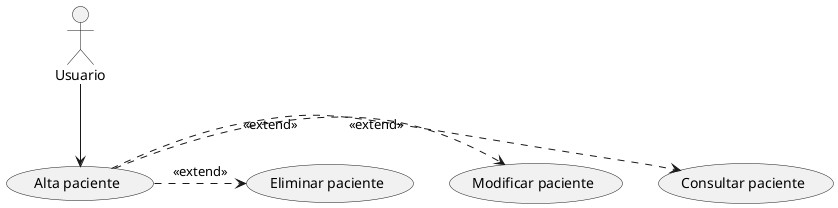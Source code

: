 @startuml
actor Usuario
usecase "Alta paciente" as Alta
usecase "Consultar paciente" as Consultar
usecase "Modificar paciente" as Modificar
usecase "Eliminar paciente" as Eliminar

Usuario --> Alta
Alta .> Consultar : <<extend>>
Alta .> Modificar : <<extend>>
Alta .> Eliminar : <<extend>>
@enduml
